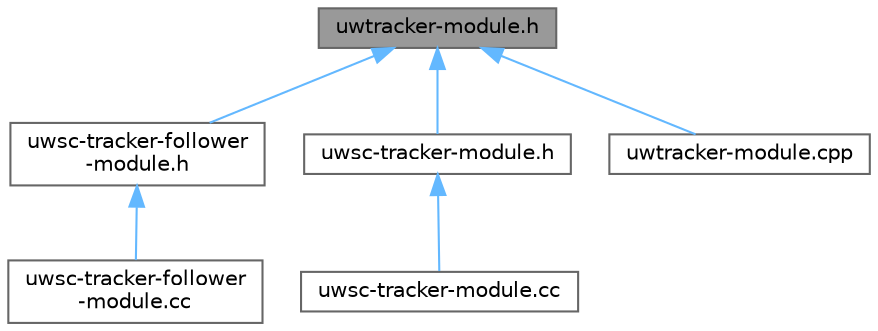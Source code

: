 digraph "uwtracker-module.h"
{
 // LATEX_PDF_SIZE
  bgcolor="transparent";
  edge [fontname=Helvetica,fontsize=10,labelfontname=Helvetica,labelfontsize=10];
  node [fontname=Helvetica,fontsize=10,shape=box,height=0.2,width=0.4];
  Node1 [id="Node000001",label="uwtracker-module.h",height=0.2,width=0.4,color="gray40", fillcolor="grey60", style="filled", fontcolor="black",tooltip="Provides the definition of the class UWROV."];
  Node1 -> Node2 [id="edge1_Node000001_Node000002",dir="back",color="steelblue1",style="solid",tooltip=" "];
  Node2 [id="Node000002",label="uwsc-tracker-follower\l-module.h",height=0.2,width=0.4,color="grey40", fillcolor="white", style="filled",URL="$uwsc-tracker-follower-module_8h.html",tooltip="Provides the definition of the class UWSCFTRACKER."];
  Node2 -> Node3 [id="edge2_Node000002_Node000003",dir="back",color="steelblue1",style="solid",tooltip=" "];
  Node3 [id="Node000003",label="uwsc-tracker-follower\l-module.cc",height=0.2,width=0.4,color="grey40", fillcolor="white", style="filled",URL="$uwsc-tracker-follower-module_8cc.html",tooltip="Provides the UWSCFTRACKER class implementation."];
  Node1 -> Node4 [id="edge3_Node000001_Node000004",dir="back",color="steelblue1",style="solid",tooltip=" "];
  Node4 [id="Node000004",label="uwsc-tracker-module.h",height=0.2,width=0.4,color="grey40", fillcolor="white", style="filled",URL="$uwsc-tracker-module_8h.html",tooltip="Provides the definition of the class UWSCTRACKER."];
  Node4 -> Node5 [id="edge4_Node000004_Node000005",dir="back",color="steelblue1",style="solid",tooltip=" "];
  Node5 [id="Node000005",label="uwsc-tracker-module.cc",height=0.2,width=0.4,color="grey40", fillcolor="white", style="filled",URL="$uwsc-tracker-module_8cc.html",tooltip="Provides the UWSCTRACKER class implementation."];
  Node1 -> Node6 [id="edge5_Node000001_Node000006",dir="back",color="steelblue1",style="solid",tooltip=" "];
  Node6 [id="Node000006",label="uwtracker-module.cpp",height=0.2,width=0.4,color="grey40", fillcolor="white", style="filled",URL="$uwtracker-module_8cpp.html",tooltip=" "];
}
